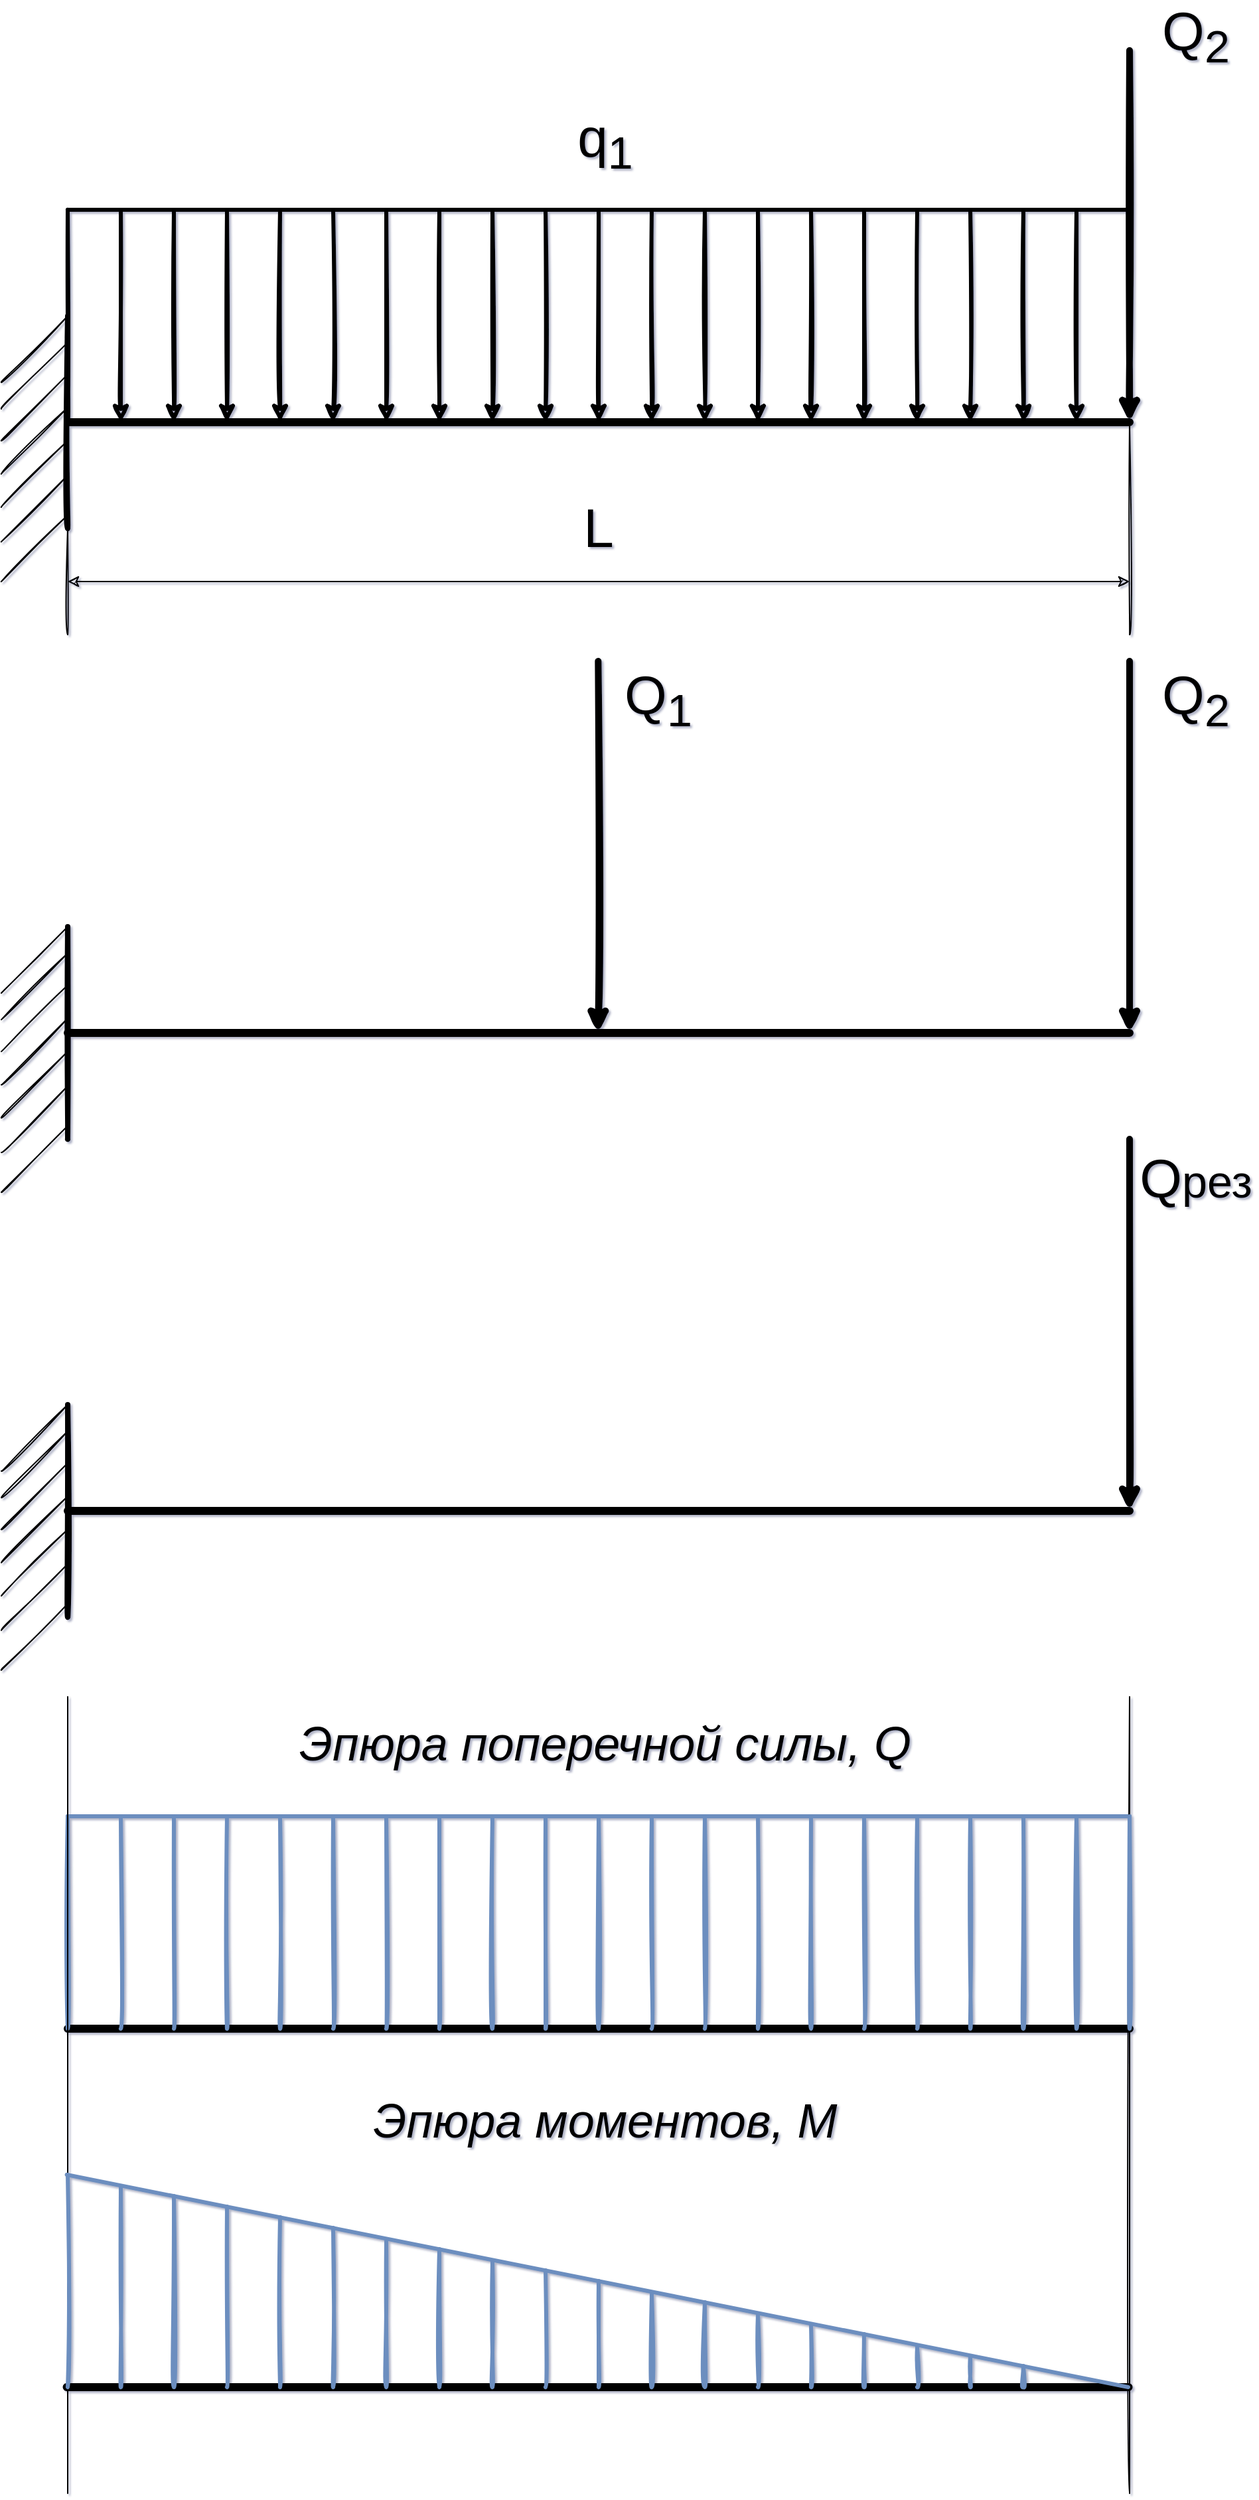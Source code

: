 <mxfile version="13.9.9" type="device"><diagram id="ffyhHOyxnhPCnrJBwNmF" name="Page-1"><mxGraphModel dx="2370" dy="1370" grid="1" gridSize="10" guides="1" tooltips="1" connect="1" arrows="1" fold="1" page="1" pageScale="1" pageWidth="1169" pageHeight="827" math="0" shadow="1"><root><mxCell id="0"/><mxCell id="1" parent="0"/><mxCell id="mxKOsAymRSzzTHrdjrqy-1" value="" style="endArrow=none;html=1;strokeWidth=6;sketch=1;curved=1;" edge="1" parent="1"><mxGeometry width="50" height="50" relative="1" as="geometry"><mxPoint x="200" y="400" as="sourcePoint"/><mxPoint x="1000" y="400" as="targetPoint"/></mxGeometry></mxCell><mxCell id="mxKOsAymRSzzTHrdjrqy-2" value="" style="endArrow=none;html=1;strokeWidth=4;sketch=1;curved=1;" edge="1" parent="1"><mxGeometry width="50" height="50" relative="1" as="geometry"><mxPoint x="200" y="480" as="sourcePoint"/><mxPoint x="200" y="320" as="targetPoint"/></mxGeometry></mxCell><mxCell id="mxKOsAymRSzzTHrdjrqy-3" value="" style="endArrow=none;html=1;strokeWidth=1;sketch=1;curved=1;" edge="1" parent="1"><mxGeometry width="50" height="50" relative="1" as="geometry"><mxPoint x="150" y="370" as="sourcePoint"/><mxPoint x="200" y="320" as="targetPoint"/></mxGeometry></mxCell><mxCell id="mxKOsAymRSzzTHrdjrqy-4" value="" style="endArrow=none;html=1;strokeWidth=1;sketch=1;curved=1;" edge="1" parent="1"><mxGeometry width="50" height="50" relative="1" as="geometry"><mxPoint x="150" y="390" as="sourcePoint"/><mxPoint x="200" y="340" as="targetPoint"/></mxGeometry></mxCell><mxCell id="mxKOsAymRSzzTHrdjrqy-5" value="" style="endArrow=none;html=1;strokeWidth=1;sketch=1;curved=1;" edge="1" parent="1"><mxGeometry width="50" height="50" relative="1" as="geometry"><mxPoint x="150" y="414" as="sourcePoint"/><mxPoint x="200" y="364" as="targetPoint"/></mxGeometry></mxCell><mxCell id="mxKOsAymRSzzTHrdjrqy-6" value="" style="endArrow=none;html=1;strokeWidth=1;sketch=1;curved=1;" edge="1" parent="1"><mxGeometry width="50" height="50" relative="1" as="geometry"><mxPoint x="150" y="439" as="sourcePoint"/><mxPoint x="200" y="389" as="targetPoint"/></mxGeometry></mxCell><mxCell id="mxKOsAymRSzzTHrdjrqy-7" value="" style="endArrow=none;html=1;strokeWidth=1;sketch=1;curved=1;" edge="1" parent="1"><mxGeometry width="50" height="50" relative="1" as="geometry"><mxPoint x="150" y="464" as="sourcePoint"/><mxPoint x="200" y="414" as="targetPoint"/></mxGeometry></mxCell><mxCell id="mxKOsAymRSzzTHrdjrqy-8" value="" style="endArrow=none;html=1;strokeWidth=1;sketch=1;curved=1;" edge="1" parent="1"><mxGeometry width="50" height="50" relative="1" as="geometry"><mxPoint x="150" y="490" as="sourcePoint"/><mxPoint x="200" y="440" as="targetPoint"/></mxGeometry></mxCell><mxCell id="mxKOsAymRSzzTHrdjrqy-9" value="" style="endArrow=none;html=1;strokeWidth=1;sketch=1;curved=1;" edge="1" parent="1"><mxGeometry width="50" height="50" relative="1" as="geometry"><mxPoint x="150" y="520" as="sourcePoint"/><mxPoint x="200" y="470" as="targetPoint"/></mxGeometry></mxCell><mxCell id="mxKOsAymRSzzTHrdjrqy-10" value="" style="endArrow=none;html=1;strokeWidth=3;sketch=1;curved=1;" edge="1" parent="1"><mxGeometry width="50" height="50" relative="1" as="geometry"><mxPoint x="200" y="400" as="sourcePoint"/><mxPoint x="200" y="240" as="targetPoint"/></mxGeometry></mxCell><mxCell id="mxKOsAymRSzzTHrdjrqy-12" value="" style="endArrow=none;html=1;strokeWidth=3;sketch=1;curved=1;" edge="1" parent="1"><mxGeometry width="50" height="50" relative="1" as="geometry"><mxPoint x="200" y="240" as="sourcePoint"/><mxPoint x="1000" y="240" as="targetPoint"/></mxGeometry></mxCell><mxCell id="mxKOsAymRSzzTHrdjrqy-13" value="" style="endArrow=none;html=1;strokeWidth=3;startArrow=classic;startFill=1;sketch=1;curved=1;" edge="1" parent="1"><mxGeometry width="50" height="50" relative="1" as="geometry"><mxPoint x="240" y="400" as="sourcePoint"/><mxPoint x="240" y="240" as="targetPoint"/></mxGeometry></mxCell><mxCell id="mxKOsAymRSzzTHrdjrqy-14" value="" style="endArrow=none;html=1;strokeWidth=3;startArrow=classic;startFill=1;sketch=1;curved=1;" edge="1" parent="1"><mxGeometry width="50" height="50" relative="1" as="geometry"><mxPoint x="280" y="400" as="sourcePoint"/><mxPoint x="280" y="240" as="targetPoint"/></mxGeometry></mxCell><mxCell id="mxKOsAymRSzzTHrdjrqy-15" value="" style="endArrow=none;html=1;strokeWidth=3;startArrow=classic;startFill=1;sketch=1;curved=1;" edge="1" parent="1"><mxGeometry width="50" height="50" relative="1" as="geometry"><mxPoint x="320" y="400" as="sourcePoint"/><mxPoint x="320" y="240" as="targetPoint"/></mxGeometry></mxCell><mxCell id="mxKOsAymRSzzTHrdjrqy-16" value="" style="endArrow=none;html=1;strokeWidth=3;startArrow=classic;startFill=1;sketch=1;curved=1;" edge="1" parent="1"><mxGeometry width="50" height="50" relative="1" as="geometry"><mxPoint x="360" y="400" as="sourcePoint"/><mxPoint x="360" y="240" as="targetPoint"/></mxGeometry></mxCell><mxCell id="mxKOsAymRSzzTHrdjrqy-17" value="" style="endArrow=none;html=1;strokeWidth=3;startArrow=classic;startFill=1;sketch=1;curved=1;" edge="1" parent="1"><mxGeometry width="50" height="50" relative="1" as="geometry"><mxPoint x="400" y="400" as="sourcePoint"/><mxPoint x="400" y="240" as="targetPoint"/></mxGeometry></mxCell><mxCell id="mxKOsAymRSzzTHrdjrqy-18" value="" style="endArrow=none;html=1;strokeWidth=3;startArrow=classic;startFill=1;sketch=1;curved=1;" edge="1" parent="1"><mxGeometry width="50" height="50" relative="1" as="geometry"><mxPoint x="440" y="400" as="sourcePoint"/><mxPoint x="440" y="240" as="targetPoint"/></mxGeometry></mxCell><mxCell id="mxKOsAymRSzzTHrdjrqy-19" value="" style="endArrow=none;html=1;strokeWidth=3;startArrow=classic;startFill=1;sketch=1;curved=1;" edge="1" parent="1"><mxGeometry width="50" height="50" relative="1" as="geometry"><mxPoint x="480" y="400" as="sourcePoint"/><mxPoint x="480" y="240" as="targetPoint"/></mxGeometry></mxCell><mxCell id="mxKOsAymRSzzTHrdjrqy-20" value="" style="endArrow=none;html=1;strokeWidth=3;startArrow=classic;startFill=1;sketch=1;curved=1;" edge="1" parent="1"><mxGeometry width="50" height="50" relative="1" as="geometry"><mxPoint x="520" y="400" as="sourcePoint"/><mxPoint x="520" y="240" as="targetPoint"/></mxGeometry></mxCell><mxCell id="mxKOsAymRSzzTHrdjrqy-21" value="" style="endArrow=none;html=1;strokeWidth=3;startArrow=classic;startFill=1;sketch=1;curved=1;" edge="1" parent="1"><mxGeometry width="50" height="50" relative="1" as="geometry"><mxPoint x="560" y="400" as="sourcePoint"/><mxPoint x="560" y="240" as="targetPoint"/></mxGeometry></mxCell><mxCell id="mxKOsAymRSzzTHrdjrqy-22" value="" style="endArrow=none;html=1;strokeWidth=3;startArrow=classic;startFill=1;sketch=1;curved=1;" edge="1" parent="1"><mxGeometry width="50" height="50" relative="1" as="geometry"><mxPoint x="600" y="400" as="sourcePoint"/><mxPoint x="600" y="240" as="targetPoint"/></mxGeometry></mxCell><mxCell id="mxKOsAymRSzzTHrdjrqy-23" value="" style="endArrow=none;html=1;strokeWidth=3;startArrow=classic;startFill=1;sketch=1;curved=1;" edge="1" parent="1"><mxGeometry width="50" height="50" relative="1" as="geometry"><mxPoint x="640" y="400" as="sourcePoint"/><mxPoint x="640" y="240" as="targetPoint"/></mxGeometry></mxCell><mxCell id="mxKOsAymRSzzTHrdjrqy-24" value="" style="endArrow=none;html=1;strokeWidth=3;startArrow=classic;startFill=1;sketch=1;curved=1;" edge="1" parent="1"><mxGeometry width="50" height="50" relative="1" as="geometry"><mxPoint x="680" y="400" as="sourcePoint"/><mxPoint x="680" y="240" as="targetPoint"/></mxGeometry></mxCell><mxCell id="mxKOsAymRSzzTHrdjrqy-25" value="" style="endArrow=none;html=1;strokeWidth=3;startArrow=classic;startFill=1;sketch=1;curved=1;" edge="1" parent="1"><mxGeometry width="50" height="50" relative="1" as="geometry"><mxPoint x="720" y="400" as="sourcePoint"/><mxPoint x="720" y="240" as="targetPoint"/></mxGeometry></mxCell><mxCell id="mxKOsAymRSzzTHrdjrqy-26" value="" style="endArrow=none;html=1;strokeWidth=3;startArrow=classic;startFill=1;sketch=1;curved=1;" edge="1" parent="1"><mxGeometry width="50" height="50" relative="1" as="geometry"><mxPoint x="760" y="400" as="sourcePoint"/><mxPoint x="760" y="240" as="targetPoint"/></mxGeometry></mxCell><mxCell id="mxKOsAymRSzzTHrdjrqy-27" value="" style="endArrow=none;html=1;strokeWidth=3;startArrow=classic;startFill=1;sketch=1;curved=1;" edge="1" parent="1"><mxGeometry width="50" height="50" relative="1" as="geometry"><mxPoint x="800" y="400" as="sourcePoint"/><mxPoint x="800" y="240" as="targetPoint"/></mxGeometry></mxCell><mxCell id="mxKOsAymRSzzTHrdjrqy-28" value="" style="endArrow=none;html=1;strokeWidth=3;startArrow=classic;startFill=1;sketch=1;curved=1;" edge="1" parent="1"><mxGeometry width="50" height="50" relative="1" as="geometry"><mxPoint x="840" y="400" as="sourcePoint"/><mxPoint x="840" y="240" as="targetPoint"/></mxGeometry></mxCell><mxCell id="mxKOsAymRSzzTHrdjrqy-29" value="" style="endArrow=none;html=1;strokeWidth=3;startArrow=classic;startFill=1;sketch=1;curved=1;" edge="1" parent="1"><mxGeometry width="50" height="50" relative="1" as="geometry"><mxPoint x="880" y="400" as="sourcePoint"/><mxPoint x="880" y="240" as="targetPoint"/></mxGeometry></mxCell><mxCell id="mxKOsAymRSzzTHrdjrqy-30" value="" style="endArrow=none;html=1;strokeWidth=3;startArrow=classic;startFill=1;sketch=1;curved=1;" edge="1" parent="1"><mxGeometry width="50" height="50" relative="1" as="geometry"><mxPoint x="920" y="400" as="sourcePoint"/><mxPoint x="920" y="240" as="targetPoint"/></mxGeometry></mxCell><mxCell id="mxKOsAymRSzzTHrdjrqy-31" value="" style="endArrow=none;html=1;strokeWidth=3;startArrow=classic;startFill=1;sketch=1;curved=1;" edge="1" parent="1"><mxGeometry width="50" height="50" relative="1" as="geometry"><mxPoint x="960" y="400" as="sourcePoint"/><mxPoint x="960" y="240" as="targetPoint"/></mxGeometry></mxCell><mxCell id="mxKOsAymRSzzTHrdjrqy-32" value="" style="endArrow=none;html=1;strokeWidth=5;startArrow=classic;startFill=1;sketch=1;curved=1;" edge="1" parent="1"><mxGeometry width="50" height="50" relative="1" as="geometry"><mxPoint x="1000" y="400" as="sourcePoint"/><mxPoint x="1000" y="120" as="targetPoint"/></mxGeometry></mxCell><mxCell id="mxKOsAymRSzzTHrdjrqy-33" value="&lt;font style=&quot;font-size: 41px&quot;&gt;q&lt;sub&gt;1&lt;/sub&gt;&lt;/font&gt;" style="text;html=1;strokeColor=none;fillColor=none;align=center;verticalAlign=middle;whiteSpace=wrap;sketch=1;rounded=1;" vertex="1" parent="1"><mxGeometry x="585" y="180" width="40" height="20" as="geometry"/></mxCell><mxCell id="mxKOsAymRSzzTHrdjrqy-34" value="&lt;span style=&quot;font-size: 41px&quot;&gt;Q&lt;sub&gt;2&lt;/sub&gt;&lt;/span&gt;" style="text;html=1;strokeColor=none;fillColor=none;align=center;verticalAlign=middle;whiteSpace=wrap;sketch=1;rounded=1;" vertex="1" parent="1"><mxGeometry x="1030" y="100" width="40" height="20" as="geometry"/></mxCell><mxCell id="mxKOsAymRSzzTHrdjrqy-36" value="" style="endArrow=none;html=1;strokeWidth=1;sketch=1;curved=1;" edge="1" parent="1"><mxGeometry width="50" height="50" relative="1" as="geometry"><mxPoint x="200" y="560" as="sourcePoint"/><mxPoint x="200" y="480" as="targetPoint"/></mxGeometry></mxCell><mxCell id="mxKOsAymRSzzTHrdjrqy-37" value="" style="endArrow=none;html=1;strokeWidth=1;sketch=1;curved=1;" edge="1" parent="1"><mxGeometry width="50" height="50" relative="1" as="geometry"><mxPoint x="1000" y="560" as="sourcePoint"/><mxPoint x="1000" y="400" as="targetPoint"/></mxGeometry></mxCell><mxCell id="mxKOsAymRSzzTHrdjrqy-38" value="" style="endArrow=classic;html=1;strokeWidth=1;startArrow=classic;startFill=1;endFill=1;sketch=1;curved=1;" edge="1" parent="1"><mxGeometry width="50" height="50" relative="1" as="geometry"><mxPoint x="200" y="520" as="sourcePoint"/><mxPoint x="1000" y="520" as="targetPoint"/></mxGeometry></mxCell><mxCell id="mxKOsAymRSzzTHrdjrqy-39" value="&lt;span style=&quot;font-size: 41px&quot;&gt;L&lt;/span&gt;" style="text;html=1;strokeColor=none;fillColor=none;align=center;verticalAlign=middle;whiteSpace=wrap;sketch=1;rounded=1;" vertex="1" parent="1"><mxGeometry x="580" y="470" width="40" height="20" as="geometry"/></mxCell><mxCell id="mxKOsAymRSzzTHrdjrqy-40" value="" style="endArrow=none;html=1;strokeWidth=6;sketch=1;curved=1;" edge="1" parent="1"><mxGeometry width="50" height="50" relative="1" as="geometry"><mxPoint x="200" y="860.0" as="sourcePoint"/><mxPoint x="1000" y="860.0" as="targetPoint"/></mxGeometry></mxCell><mxCell id="mxKOsAymRSzzTHrdjrqy-41" value="" style="endArrow=none;html=1;strokeWidth=4;sketch=1;curved=1;" edge="1" parent="1"><mxGeometry width="50" height="50" relative="1" as="geometry"><mxPoint x="200" y="940" as="sourcePoint"/><mxPoint x="200" y="780.0" as="targetPoint"/></mxGeometry></mxCell><mxCell id="mxKOsAymRSzzTHrdjrqy-42" value="" style="endArrow=none;html=1;strokeWidth=1;sketch=1;curved=1;" edge="1" parent="1"><mxGeometry width="50" height="50" relative="1" as="geometry"><mxPoint x="150" y="830.0" as="sourcePoint"/><mxPoint x="200" y="780.0" as="targetPoint"/></mxGeometry></mxCell><mxCell id="mxKOsAymRSzzTHrdjrqy-43" value="" style="endArrow=none;html=1;strokeWidth=1;sketch=1;curved=1;" edge="1" parent="1"><mxGeometry width="50" height="50" relative="1" as="geometry"><mxPoint x="150" y="850.0" as="sourcePoint"/><mxPoint x="200" y="800.0" as="targetPoint"/></mxGeometry></mxCell><mxCell id="mxKOsAymRSzzTHrdjrqy-44" value="" style="endArrow=none;html=1;strokeWidth=1;sketch=1;curved=1;" edge="1" parent="1"><mxGeometry width="50" height="50" relative="1" as="geometry"><mxPoint x="150" y="874.0" as="sourcePoint"/><mxPoint x="200" y="824.0" as="targetPoint"/></mxGeometry></mxCell><mxCell id="mxKOsAymRSzzTHrdjrqy-45" value="" style="endArrow=none;html=1;strokeWidth=1;sketch=1;curved=1;" edge="1" parent="1"><mxGeometry width="50" height="50" relative="1" as="geometry"><mxPoint x="150" y="899.0" as="sourcePoint"/><mxPoint x="200" y="849.0" as="targetPoint"/></mxGeometry></mxCell><mxCell id="mxKOsAymRSzzTHrdjrqy-46" value="" style="endArrow=none;html=1;strokeWidth=1;sketch=1;curved=1;" edge="1" parent="1"><mxGeometry width="50" height="50" relative="1" as="geometry"><mxPoint x="150" y="924" as="sourcePoint"/><mxPoint x="200" y="874.0" as="targetPoint"/></mxGeometry></mxCell><mxCell id="mxKOsAymRSzzTHrdjrqy-47" value="" style="endArrow=none;html=1;strokeWidth=1;sketch=1;curved=1;" edge="1" parent="1"><mxGeometry width="50" height="50" relative="1" as="geometry"><mxPoint x="150" y="950" as="sourcePoint"/><mxPoint x="200" y="900.0" as="targetPoint"/></mxGeometry></mxCell><mxCell id="mxKOsAymRSzzTHrdjrqy-48" value="" style="endArrow=none;html=1;strokeWidth=1;sketch=1;curved=1;" edge="1" parent="1"><mxGeometry width="50" height="50" relative="1" as="geometry"><mxPoint x="150" y="980" as="sourcePoint"/><mxPoint x="200" y="930" as="targetPoint"/></mxGeometry></mxCell><mxCell id="mxKOsAymRSzzTHrdjrqy-70" value="" style="endArrow=none;html=1;strokeWidth=5;startArrow=classic;startFill=1;sketch=1;curved=1;" edge="1" parent="1"><mxGeometry width="50" height="50" relative="1" as="geometry"><mxPoint x="1000" y="860.0" as="sourcePoint"/><mxPoint x="1000" y="580" as="targetPoint"/></mxGeometry></mxCell><mxCell id="mxKOsAymRSzzTHrdjrqy-71" value="&lt;font&gt;&lt;sub&gt;&lt;span style=&quot;font-size: 41px&quot;&gt;Q&lt;sub&gt;1&lt;/sub&gt;&lt;/span&gt;&lt;/sub&gt;&lt;/font&gt;" style="text;html=1;strokeColor=none;fillColor=none;align=center;verticalAlign=middle;whiteSpace=wrap;sketch=1;rounded=1;" vertex="1" parent="1"><mxGeometry x="625" y="600" width="40" height="20" as="geometry"/></mxCell><mxCell id="mxKOsAymRSzzTHrdjrqy-72" value="&lt;span style=&quot;font-size: 41px&quot;&gt;Q&lt;sub&gt;2&lt;/sub&gt;&lt;/span&gt;" style="text;html=1;strokeColor=none;fillColor=none;align=center;verticalAlign=middle;whiteSpace=wrap;sketch=1;rounded=1;" vertex="1" parent="1"><mxGeometry x="1030" y="600" width="40" height="20" as="geometry"/></mxCell><mxCell id="mxKOsAymRSzzTHrdjrqy-77" value="" style="endArrow=none;html=1;strokeWidth=5;startArrow=classic;startFill=1;sketch=1;curved=1;" edge="1" parent="1"><mxGeometry width="50" height="50" relative="1" as="geometry"><mxPoint x="599.66" y="860" as="sourcePoint"/><mxPoint x="599.66" y="580" as="targetPoint"/></mxGeometry></mxCell><mxCell id="mxKOsAymRSzzTHrdjrqy-78" value="" style="endArrow=none;html=1;strokeWidth=6;sketch=1;curved=1;" edge="1" parent="1"><mxGeometry width="50" height="50" relative="1" as="geometry"><mxPoint x="200" y="1220" as="sourcePoint"/><mxPoint x="1000" y="1220" as="targetPoint"/></mxGeometry></mxCell><mxCell id="mxKOsAymRSzzTHrdjrqy-79" value="" style="endArrow=none;html=1;strokeWidth=4;sketch=1;curved=1;" edge="1" parent="1"><mxGeometry width="50" height="50" relative="1" as="geometry"><mxPoint x="200" y="1300" as="sourcePoint"/><mxPoint x="200" y="1140" as="targetPoint"/></mxGeometry></mxCell><mxCell id="mxKOsAymRSzzTHrdjrqy-80" value="" style="endArrow=none;html=1;strokeWidth=1;sketch=1;curved=1;" edge="1" parent="1"><mxGeometry width="50" height="50" relative="1" as="geometry"><mxPoint x="150" y="1190" as="sourcePoint"/><mxPoint x="200" y="1140" as="targetPoint"/></mxGeometry></mxCell><mxCell id="mxKOsAymRSzzTHrdjrqy-81" value="" style="endArrow=none;html=1;strokeWidth=1;sketch=1;curved=1;" edge="1" parent="1"><mxGeometry width="50" height="50" relative="1" as="geometry"><mxPoint x="150" y="1210" as="sourcePoint"/><mxPoint x="200" y="1160" as="targetPoint"/></mxGeometry></mxCell><mxCell id="mxKOsAymRSzzTHrdjrqy-82" value="" style="endArrow=none;html=1;strokeWidth=1;sketch=1;curved=1;" edge="1" parent="1"><mxGeometry width="50" height="50" relative="1" as="geometry"><mxPoint x="150" y="1234" as="sourcePoint"/><mxPoint x="200" y="1184" as="targetPoint"/></mxGeometry></mxCell><mxCell id="mxKOsAymRSzzTHrdjrqy-83" value="" style="endArrow=none;html=1;strokeWidth=1;sketch=1;curved=1;" edge="1" parent="1"><mxGeometry width="50" height="50" relative="1" as="geometry"><mxPoint x="150" y="1259" as="sourcePoint"/><mxPoint x="200" y="1209" as="targetPoint"/></mxGeometry></mxCell><mxCell id="mxKOsAymRSzzTHrdjrqy-84" value="" style="endArrow=none;html=1;strokeWidth=1;sketch=1;curved=1;" edge="1" parent="1"><mxGeometry width="50" height="50" relative="1" as="geometry"><mxPoint x="150" y="1284" as="sourcePoint"/><mxPoint x="200" y="1234" as="targetPoint"/></mxGeometry></mxCell><mxCell id="mxKOsAymRSzzTHrdjrqy-85" value="" style="endArrow=none;html=1;strokeWidth=1;sketch=1;curved=1;" edge="1" parent="1"><mxGeometry width="50" height="50" relative="1" as="geometry"><mxPoint x="150" y="1310" as="sourcePoint"/><mxPoint x="200" y="1260" as="targetPoint"/></mxGeometry></mxCell><mxCell id="mxKOsAymRSzzTHrdjrqy-86" value="" style="endArrow=none;html=1;strokeWidth=1;sketch=1;curved=1;" edge="1" parent="1"><mxGeometry width="50" height="50" relative="1" as="geometry"><mxPoint x="150" y="1340" as="sourcePoint"/><mxPoint x="200" y="1290" as="targetPoint"/></mxGeometry></mxCell><mxCell id="mxKOsAymRSzzTHrdjrqy-87" value="" style="endArrow=none;html=1;strokeWidth=5;startArrow=classic;startFill=1;sketch=1;curved=1;" edge="1" parent="1"><mxGeometry width="50" height="50" relative="1" as="geometry"><mxPoint x="1000" y="1220" as="sourcePoint"/><mxPoint x="1000" y="940" as="targetPoint"/></mxGeometry></mxCell><mxCell id="mxKOsAymRSzzTHrdjrqy-89" value="&lt;span style=&quot;font-size: 41px&quot;&gt;Q&lt;/span&gt;&lt;span style=&quot;font-size: 34.167px&quot;&gt;рез&lt;/span&gt;" style="text;html=1;strokeColor=none;fillColor=none;align=center;verticalAlign=middle;whiteSpace=wrap;sketch=1;rounded=1;" vertex="1" parent="1"><mxGeometry x="1030" y="960" width="40" height="20" as="geometry"/></mxCell><mxCell id="mxKOsAymRSzzTHrdjrqy-91" value="" style="endArrow=none;html=1;strokeWidth=6;fillColor=#dae8fc;sketch=1;curved=1;" edge="1" parent="1"><mxGeometry width="50" height="50" relative="1" as="geometry"><mxPoint x="200" y="1610" as="sourcePoint"/><mxPoint x="1000" y="1610" as="targetPoint"/></mxGeometry></mxCell><mxCell id="mxKOsAymRSzzTHrdjrqy-100" value="" style="endArrow=none;html=1;strokeWidth=3;fillColor=#dae8fc;strokeColor=#6c8ebf;sketch=1;curved=1;" edge="1" parent="1"><mxGeometry width="50" height="50" relative="1" as="geometry"><mxPoint x="200" y="1610" as="sourcePoint"/><mxPoint x="200" y="1450" as="targetPoint"/></mxGeometry></mxCell><mxCell id="mxKOsAymRSzzTHrdjrqy-101" value="" style="endArrow=none;html=1;strokeWidth=3;fillColor=#dae8fc;strokeColor=#6c8ebf;sketch=1;curved=1;" edge="1" parent="1"><mxGeometry width="50" height="50" relative="1" as="geometry"><mxPoint x="200" y="1450" as="sourcePoint"/><mxPoint x="1000" y="1450" as="targetPoint"/></mxGeometry></mxCell><mxCell id="mxKOsAymRSzzTHrdjrqy-102" value="" style="endArrow=none;html=1;strokeWidth=3;startArrow=none;startFill=0;fillColor=#dae8fc;strokeColor=#6c8ebf;sketch=1;curved=1;" edge="1" parent="1"><mxGeometry width="50" height="50" relative="1" as="geometry"><mxPoint x="240" y="1610" as="sourcePoint"/><mxPoint x="240" y="1450" as="targetPoint"/></mxGeometry></mxCell><mxCell id="mxKOsAymRSzzTHrdjrqy-103" value="" style="endArrow=none;html=1;strokeWidth=3;startArrow=none;startFill=0;fillColor=#dae8fc;strokeColor=#6c8ebf;sketch=1;curved=1;" edge="1" parent="1"><mxGeometry width="50" height="50" relative="1" as="geometry"><mxPoint x="280" y="1610" as="sourcePoint"/><mxPoint x="280" y="1450" as="targetPoint"/></mxGeometry></mxCell><mxCell id="mxKOsAymRSzzTHrdjrqy-104" value="" style="endArrow=none;html=1;strokeWidth=3;startArrow=none;startFill=0;fillColor=#dae8fc;strokeColor=#6c8ebf;sketch=1;curved=1;" edge="1" parent="1"><mxGeometry width="50" height="50" relative="1" as="geometry"><mxPoint x="320" y="1610" as="sourcePoint"/><mxPoint x="320" y="1450" as="targetPoint"/></mxGeometry></mxCell><mxCell id="mxKOsAymRSzzTHrdjrqy-105" value="" style="endArrow=none;html=1;strokeWidth=3;startArrow=none;startFill=0;fillColor=#dae8fc;strokeColor=#6c8ebf;sketch=1;curved=1;" edge="1" parent="1"><mxGeometry width="50" height="50" relative="1" as="geometry"><mxPoint x="360" y="1610" as="sourcePoint"/><mxPoint x="360" y="1450" as="targetPoint"/></mxGeometry></mxCell><mxCell id="mxKOsAymRSzzTHrdjrqy-106" value="" style="endArrow=none;html=1;strokeWidth=3;startArrow=none;startFill=0;fillColor=#dae8fc;strokeColor=#6c8ebf;sketch=1;curved=1;" edge="1" parent="1"><mxGeometry width="50" height="50" relative="1" as="geometry"><mxPoint x="400" y="1610" as="sourcePoint"/><mxPoint x="400" y="1450" as="targetPoint"/></mxGeometry></mxCell><mxCell id="mxKOsAymRSzzTHrdjrqy-107" value="" style="endArrow=none;html=1;strokeWidth=3;startArrow=none;startFill=0;fillColor=#dae8fc;strokeColor=#6c8ebf;sketch=1;curved=1;" edge="1" parent="1"><mxGeometry width="50" height="50" relative="1" as="geometry"><mxPoint x="440" y="1610" as="sourcePoint"/><mxPoint x="440" y="1450" as="targetPoint"/></mxGeometry></mxCell><mxCell id="mxKOsAymRSzzTHrdjrqy-108" value="" style="endArrow=none;html=1;strokeWidth=3;startArrow=none;startFill=0;fillColor=#dae8fc;strokeColor=#6c8ebf;sketch=1;curved=1;" edge="1" parent="1"><mxGeometry width="50" height="50" relative="1" as="geometry"><mxPoint x="480" y="1610" as="sourcePoint"/><mxPoint x="480" y="1450" as="targetPoint"/></mxGeometry></mxCell><mxCell id="mxKOsAymRSzzTHrdjrqy-109" value="" style="endArrow=none;html=1;strokeWidth=3;startArrow=none;startFill=0;fillColor=#dae8fc;strokeColor=#6c8ebf;sketch=1;curved=1;" edge="1" parent="1"><mxGeometry width="50" height="50" relative="1" as="geometry"><mxPoint x="520" y="1610" as="sourcePoint"/><mxPoint x="520" y="1450" as="targetPoint"/></mxGeometry></mxCell><mxCell id="mxKOsAymRSzzTHrdjrqy-110" value="" style="endArrow=none;html=1;strokeWidth=3;startArrow=none;startFill=0;fillColor=#dae8fc;strokeColor=#6c8ebf;sketch=1;curved=1;" edge="1" parent="1"><mxGeometry width="50" height="50" relative="1" as="geometry"><mxPoint x="560" y="1610" as="sourcePoint"/><mxPoint x="560" y="1450" as="targetPoint"/></mxGeometry></mxCell><mxCell id="mxKOsAymRSzzTHrdjrqy-111" value="" style="endArrow=none;html=1;strokeWidth=3;startArrow=none;startFill=0;fillColor=#dae8fc;strokeColor=#6c8ebf;sketch=1;curved=1;" edge="1" parent="1"><mxGeometry width="50" height="50" relative="1" as="geometry"><mxPoint x="600" y="1610" as="sourcePoint"/><mxPoint x="600" y="1450" as="targetPoint"/></mxGeometry></mxCell><mxCell id="mxKOsAymRSzzTHrdjrqy-112" value="" style="endArrow=none;html=1;strokeWidth=3;startArrow=none;startFill=0;fillColor=#dae8fc;strokeColor=#6c8ebf;sketch=1;curved=1;" edge="1" parent="1"><mxGeometry width="50" height="50" relative="1" as="geometry"><mxPoint x="640" y="1610" as="sourcePoint"/><mxPoint x="640" y="1450" as="targetPoint"/></mxGeometry></mxCell><mxCell id="mxKOsAymRSzzTHrdjrqy-113" value="" style="endArrow=none;html=1;strokeWidth=3;startArrow=none;startFill=0;fillColor=#dae8fc;strokeColor=#6c8ebf;sketch=1;curved=1;" edge="1" parent="1"><mxGeometry width="50" height="50" relative="1" as="geometry"><mxPoint x="680" y="1610" as="sourcePoint"/><mxPoint x="680" y="1450" as="targetPoint"/></mxGeometry></mxCell><mxCell id="mxKOsAymRSzzTHrdjrqy-114" value="" style="endArrow=none;html=1;strokeWidth=3;startArrow=none;startFill=0;fillColor=#dae8fc;strokeColor=#6c8ebf;sketch=1;curved=1;" edge="1" parent="1"><mxGeometry width="50" height="50" relative="1" as="geometry"><mxPoint x="720" y="1610" as="sourcePoint"/><mxPoint x="720" y="1450" as="targetPoint"/></mxGeometry></mxCell><mxCell id="mxKOsAymRSzzTHrdjrqy-115" value="" style="endArrow=none;html=1;strokeWidth=3;startArrow=none;startFill=0;fillColor=#dae8fc;strokeColor=#6c8ebf;sketch=1;curved=1;" edge="1" parent="1"><mxGeometry width="50" height="50" relative="1" as="geometry"><mxPoint x="760" y="1610" as="sourcePoint"/><mxPoint x="760" y="1450" as="targetPoint"/></mxGeometry></mxCell><mxCell id="mxKOsAymRSzzTHrdjrqy-116" value="" style="endArrow=none;html=1;strokeWidth=3;startArrow=none;startFill=0;fillColor=#dae8fc;strokeColor=#6c8ebf;sketch=1;curved=1;" edge="1" parent="1"><mxGeometry width="50" height="50" relative="1" as="geometry"><mxPoint x="800" y="1610" as="sourcePoint"/><mxPoint x="800" y="1450" as="targetPoint"/></mxGeometry></mxCell><mxCell id="mxKOsAymRSzzTHrdjrqy-117" value="" style="endArrow=none;html=1;strokeWidth=3;startArrow=none;startFill=0;fillColor=#dae8fc;strokeColor=#6c8ebf;sketch=1;curved=1;" edge="1" parent="1"><mxGeometry width="50" height="50" relative="1" as="geometry"><mxPoint x="840" y="1610" as="sourcePoint"/><mxPoint x="840" y="1450" as="targetPoint"/></mxGeometry></mxCell><mxCell id="mxKOsAymRSzzTHrdjrqy-118" value="" style="endArrow=none;html=1;strokeWidth=3;startArrow=none;startFill=0;fillColor=#dae8fc;strokeColor=#6c8ebf;sketch=1;curved=1;" edge="1" parent="1"><mxGeometry width="50" height="50" relative="1" as="geometry"><mxPoint x="880" y="1610" as="sourcePoint"/><mxPoint x="880" y="1450" as="targetPoint"/></mxGeometry></mxCell><mxCell id="mxKOsAymRSzzTHrdjrqy-119" value="" style="endArrow=none;html=1;strokeWidth=3;startArrow=none;startFill=0;fillColor=#dae8fc;strokeColor=#6c8ebf;sketch=1;curved=1;" edge="1" parent="1"><mxGeometry width="50" height="50" relative="1" as="geometry"><mxPoint x="920" y="1610" as="sourcePoint"/><mxPoint x="920" y="1450" as="targetPoint"/></mxGeometry></mxCell><mxCell id="mxKOsAymRSzzTHrdjrqy-120" value="" style="endArrow=none;html=1;strokeWidth=3;startArrow=none;startFill=0;fillColor=#dae8fc;strokeColor=#6c8ebf;sketch=1;curved=1;" edge="1" parent="1"><mxGeometry width="50" height="50" relative="1" as="geometry"><mxPoint x="960" y="1610" as="sourcePoint"/><mxPoint x="960" y="1450" as="targetPoint"/></mxGeometry></mxCell><mxCell id="mxKOsAymRSzzTHrdjrqy-122" value="&lt;font style=&quot;font-size: 36px&quot;&gt;&lt;i&gt;Эпюра поперечной силы, Q&lt;/i&gt;&lt;/font&gt;" style="text;html=1;strokeColor=none;fillColor=none;align=center;verticalAlign=middle;whiteSpace=wrap;sketch=1;rounded=1;" vertex="1" parent="1"><mxGeometry x="230" y="1370" width="750" height="50" as="geometry"/></mxCell><mxCell id="mxKOsAymRSzzTHrdjrqy-125" value="" style="endArrow=none;html=1;strokeWidth=1;sketch=1;curved=1;" edge="1" parent="1"><mxGeometry width="50" height="50" relative="1" as="geometry"><mxPoint x="1000" y="1960" as="sourcePoint"/><mxPoint x="1000" y="1360" as="targetPoint"/></mxGeometry></mxCell><mxCell id="mxKOsAymRSzzTHrdjrqy-128" value="" style="endArrow=none;html=1;strokeWidth=3;startArrow=none;startFill=0;fillColor=#dae8fc;strokeColor=#6c8ebf;sketch=1;curved=1;" edge="1" parent="1"><mxGeometry width="50" height="50" relative="1" as="geometry"><mxPoint x="1000" y="1610" as="sourcePoint"/><mxPoint x="1000" y="1450" as="targetPoint"/></mxGeometry></mxCell><mxCell id="mxKOsAymRSzzTHrdjrqy-129" value="" style="endArrow=none;html=1;strokeWidth=1;sketch=1;curved=1;" edge="1" parent="1"><mxGeometry width="50" height="50" relative="1" as="geometry"><mxPoint x="200" y="1960" as="sourcePoint"/><mxPoint x="200" y="1360" as="targetPoint"/></mxGeometry></mxCell><mxCell id="mxKOsAymRSzzTHrdjrqy-130" value="" style="endArrow=none;html=1;strokeWidth=6;fillColor=#dae8fc;sketch=1;curved=1;" edge="1" parent="1"><mxGeometry width="50" height="50" relative="1" as="geometry"><mxPoint x="199.29" y="1880" as="sourcePoint"/><mxPoint x="999.29" y="1880" as="targetPoint"/></mxGeometry></mxCell><mxCell id="mxKOsAymRSzzTHrdjrqy-132" value="" style="endArrow=none;html=1;strokeWidth=3;fillColor=#dae8fc;strokeColor=#6c8ebf;sketch=1;curved=1;" edge="1" parent="1"><mxGeometry width="50" height="50" relative="1" as="geometry"><mxPoint x="199.29" y="1720" as="sourcePoint"/><mxPoint x="999" y="1880" as="targetPoint"/></mxGeometry></mxCell><mxCell id="mxKOsAymRSzzTHrdjrqy-154" value="" style="endArrow=none;html=1;strokeWidth=3;startArrow=none;startFill=0;fillColor=#dae8fc;strokeColor=#6c8ebf;sketch=1;curved=1;" edge="1" parent="1"><mxGeometry width="50" height="50" relative="1" as="geometry"><mxPoint x="240" y="1880" as="sourcePoint"/><mxPoint x="240" y="1730" as="targetPoint"/></mxGeometry></mxCell><mxCell id="mxKOsAymRSzzTHrdjrqy-155" value="" style="endArrow=none;html=1;strokeWidth=3;startArrow=none;startFill=0;fillColor=#dae8fc;strokeColor=#6c8ebf;sketch=1;curved=1;" edge="1" parent="1"><mxGeometry width="50" height="50" relative="1" as="geometry"><mxPoint x="280" y="1880" as="sourcePoint"/><mxPoint x="280" y="1736" as="targetPoint"/></mxGeometry></mxCell><mxCell id="mxKOsAymRSzzTHrdjrqy-156" value="" style="endArrow=none;html=1;strokeWidth=3;startArrow=none;startFill=0;fillColor=#dae8fc;strokeColor=#6c8ebf;sketch=1;curved=1;" edge="1" parent="1"><mxGeometry width="50" height="50" relative="1" as="geometry"><mxPoint x="320" y="1880" as="sourcePoint"/><mxPoint x="320" y="1744" as="targetPoint"/></mxGeometry></mxCell><mxCell id="mxKOsAymRSzzTHrdjrqy-157" value="" style="endArrow=none;html=1;strokeWidth=3;startArrow=none;startFill=0;fillColor=#dae8fc;strokeColor=#6c8ebf;sketch=1;curved=1;" edge="1" parent="1"><mxGeometry width="50" height="50" relative="1" as="geometry"><mxPoint x="360" y="1880" as="sourcePoint"/><mxPoint x="360" y="1752" as="targetPoint"/></mxGeometry></mxCell><mxCell id="mxKOsAymRSzzTHrdjrqy-158" value="" style="endArrow=none;html=1;strokeWidth=3;startArrow=none;startFill=0;fillColor=#dae8fc;strokeColor=#6c8ebf;sketch=1;curved=1;" edge="1" parent="1"><mxGeometry width="50" height="50" relative="1" as="geometry"><mxPoint x="400" y="1880" as="sourcePoint"/><mxPoint x="400" y="1760" as="targetPoint"/></mxGeometry></mxCell><mxCell id="mxKOsAymRSzzTHrdjrqy-159" value="" style="endArrow=none;html=1;strokeWidth=3;startArrow=none;startFill=0;fillColor=#dae8fc;strokeColor=#6c8ebf;sketch=1;curved=1;" edge="1" parent="1"><mxGeometry width="50" height="50" relative="1" as="geometry"><mxPoint x="440" y="1880" as="sourcePoint"/><mxPoint x="440" y="1770" as="targetPoint"/></mxGeometry></mxCell><mxCell id="mxKOsAymRSzzTHrdjrqy-160" value="" style="endArrow=none;html=1;strokeWidth=3;startArrow=none;startFill=0;endSize=6;startSize=6;targetPerimeterSpacing=0;fillColor=#dae8fc;strokeColor=#6c8ebf;sketch=1;curved=1;" edge="1" parent="1"><mxGeometry width="50" height="50" relative="1" as="geometry"><mxPoint x="480" y="1880" as="sourcePoint"/><mxPoint x="480" y="1776" as="targetPoint"/></mxGeometry></mxCell><mxCell id="mxKOsAymRSzzTHrdjrqy-161" value="" style="endArrow=none;html=1;strokeWidth=3;startArrow=none;startFill=0;fillColor=#dae8fc;strokeColor=#6c8ebf;sketch=1;curved=1;" edge="1" parent="1"><mxGeometry width="50" height="50" relative="1" as="geometry"><mxPoint x="520" y="1880" as="sourcePoint"/><mxPoint x="520" y="1785" as="targetPoint"/></mxGeometry></mxCell><mxCell id="mxKOsAymRSzzTHrdjrqy-162" value="" style="endArrow=none;html=1;strokeWidth=3;startArrow=none;startFill=0;fillColor=#dae8fc;strokeColor=#6c8ebf;sketch=1;curved=1;" edge="1" parent="1"><mxGeometry width="50" height="50" relative="1" as="geometry"><mxPoint x="560" y="1880" as="sourcePoint"/><mxPoint x="560" y="1792" as="targetPoint"/></mxGeometry></mxCell><mxCell id="mxKOsAymRSzzTHrdjrqy-163" value="" style="endArrow=none;html=1;strokeWidth=3;startArrow=none;startFill=0;fillColor=#dae8fc;strokeColor=#6c8ebf;sketch=1;curved=1;" edge="1" parent="1"><mxGeometry width="50" height="50" relative="1" as="geometry"><mxPoint x="600" y="1880" as="sourcePoint"/><mxPoint x="600" y="1800" as="targetPoint"/></mxGeometry></mxCell><mxCell id="mxKOsAymRSzzTHrdjrqy-164" value="" style="endArrow=none;html=1;strokeWidth=3;startArrow=none;startFill=0;fillColor=#dae8fc;strokeColor=#6c8ebf;sketch=1;curved=1;" edge="1" parent="1"><mxGeometry width="50" height="50" relative="1" as="geometry"><mxPoint x="640" y="1880" as="sourcePoint"/><mxPoint x="640" y="1810" as="targetPoint"/></mxGeometry></mxCell><mxCell id="mxKOsAymRSzzTHrdjrqy-165" value="" style="endArrow=none;html=1;strokeWidth=3;startArrow=none;startFill=0;fillColor=#dae8fc;strokeColor=#6c8ebf;sketch=1;curved=1;" edge="1" parent="1"><mxGeometry width="50" height="50" relative="1" as="geometry"><mxPoint x="680" y="1880" as="sourcePoint"/><mxPoint x="680" y="1816" as="targetPoint"/></mxGeometry></mxCell><mxCell id="mxKOsAymRSzzTHrdjrqy-166" value="" style="endArrow=none;html=1;strokeWidth=3;startArrow=none;startFill=0;fillColor=#dae8fc;strokeColor=#6c8ebf;sketch=1;curved=1;" edge="1" parent="1"><mxGeometry width="50" height="50" relative="1" as="geometry"><mxPoint x="720" y="1880" as="sourcePoint"/><mxPoint x="720" y="1825" as="targetPoint"/></mxGeometry></mxCell><mxCell id="mxKOsAymRSzzTHrdjrqy-167" value="" style="endArrow=none;html=1;strokeWidth=3;startArrow=none;startFill=0;fillColor=#dae8fc;strokeColor=#6c8ebf;sketch=1;curved=1;" edge="1" parent="1"><mxGeometry width="50" height="50" relative="1" as="geometry"><mxPoint x="760" y="1880" as="sourcePoint"/><mxPoint x="760" y="1833" as="targetPoint"/></mxGeometry></mxCell><mxCell id="mxKOsAymRSzzTHrdjrqy-168" value="" style="endArrow=none;html=1;strokeWidth=3;startArrow=none;startFill=0;fillColor=#dae8fc;strokeColor=#6c8ebf;sketch=1;curved=1;" edge="1" parent="1"><mxGeometry width="50" height="50" relative="1" as="geometry"><mxPoint x="800" y="1880" as="sourcePoint"/><mxPoint x="800" y="1840" as="targetPoint"/></mxGeometry></mxCell><mxCell id="mxKOsAymRSzzTHrdjrqy-169" value="" style="endArrow=none;html=1;strokeWidth=3;startArrow=none;startFill=0;fillColor=#dae8fc;strokeColor=#6c8ebf;sketch=1;curved=1;" edge="1" parent="1"><mxGeometry width="50" height="50" relative="1" as="geometry"><mxPoint x="840" y="1880" as="sourcePoint"/><mxPoint x="840" y="1850" as="targetPoint"/></mxGeometry></mxCell><mxCell id="mxKOsAymRSzzTHrdjrqy-170" value="" style="endArrow=none;html=1;strokeWidth=3;startArrow=none;startFill=0;fillColor=#dae8fc;strokeColor=#6c8ebf;sketch=1;curved=1;" edge="1" parent="1"><mxGeometry width="50" height="50" relative="1" as="geometry"><mxPoint x="880" y="1880" as="sourcePoint"/><mxPoint x="880" y="1857" as="targetPoint"/></mxGeometry></mxCell><mxCell id="mxKOsAymRSzzTHrdjrqy-171" value="" style="endArrow=none;html=1;strokeWidth=3;startArrow=none;startFill=0;fillColor=#dae8fc;strokeColor=#6c8ebf;sketch=1;curved=1;" edge="1" parent="1"><mxGeometry width="50" height="50" relative="1" as="geometry"><mxPoint x="920" y="1880" as="sourcePoint"/><mxPoint x="920" y="1864" as="targetPoint"/></mxGeometry></mxCell><mxCell id="mxKOsAymRSzzTHrdjrqy-173" value="" style="endArrow=none;html=1;strokeWidth=3;fillColor=#dae8fc;strokeColor=#6c8ebf;sketch=1;curved=1;" edge="1" parent="1"><mxGeometry width="50" height="50" relative="1" as="geometry"><mxPoint x="200" y="1880" as="sourcePoint"/><mxPoint x="200" y="1720" as="targetPoint"/></mxGeometry></mxCell><mxCell id="mxKOsAymRSzzTHrdjrqy-174" value="&lt;font style=&quot;font-size: 36px&quot;&gt;&lt;i&gt;Эпюра моментов, М&lt;/i&gt;&lt;/font&gt;" style="text;html=1;strokeColor=none;fillColor=none;align=center;verticalAlign=middle;whiteSpace=wrap;sketch=1;rounded=1;" vertex="1" parent="1"><mxGeometry x="230" y="1654" width="750" height="50" as="geometry"/></mxCell></root></mxGraphModel></diagram></mxfile>